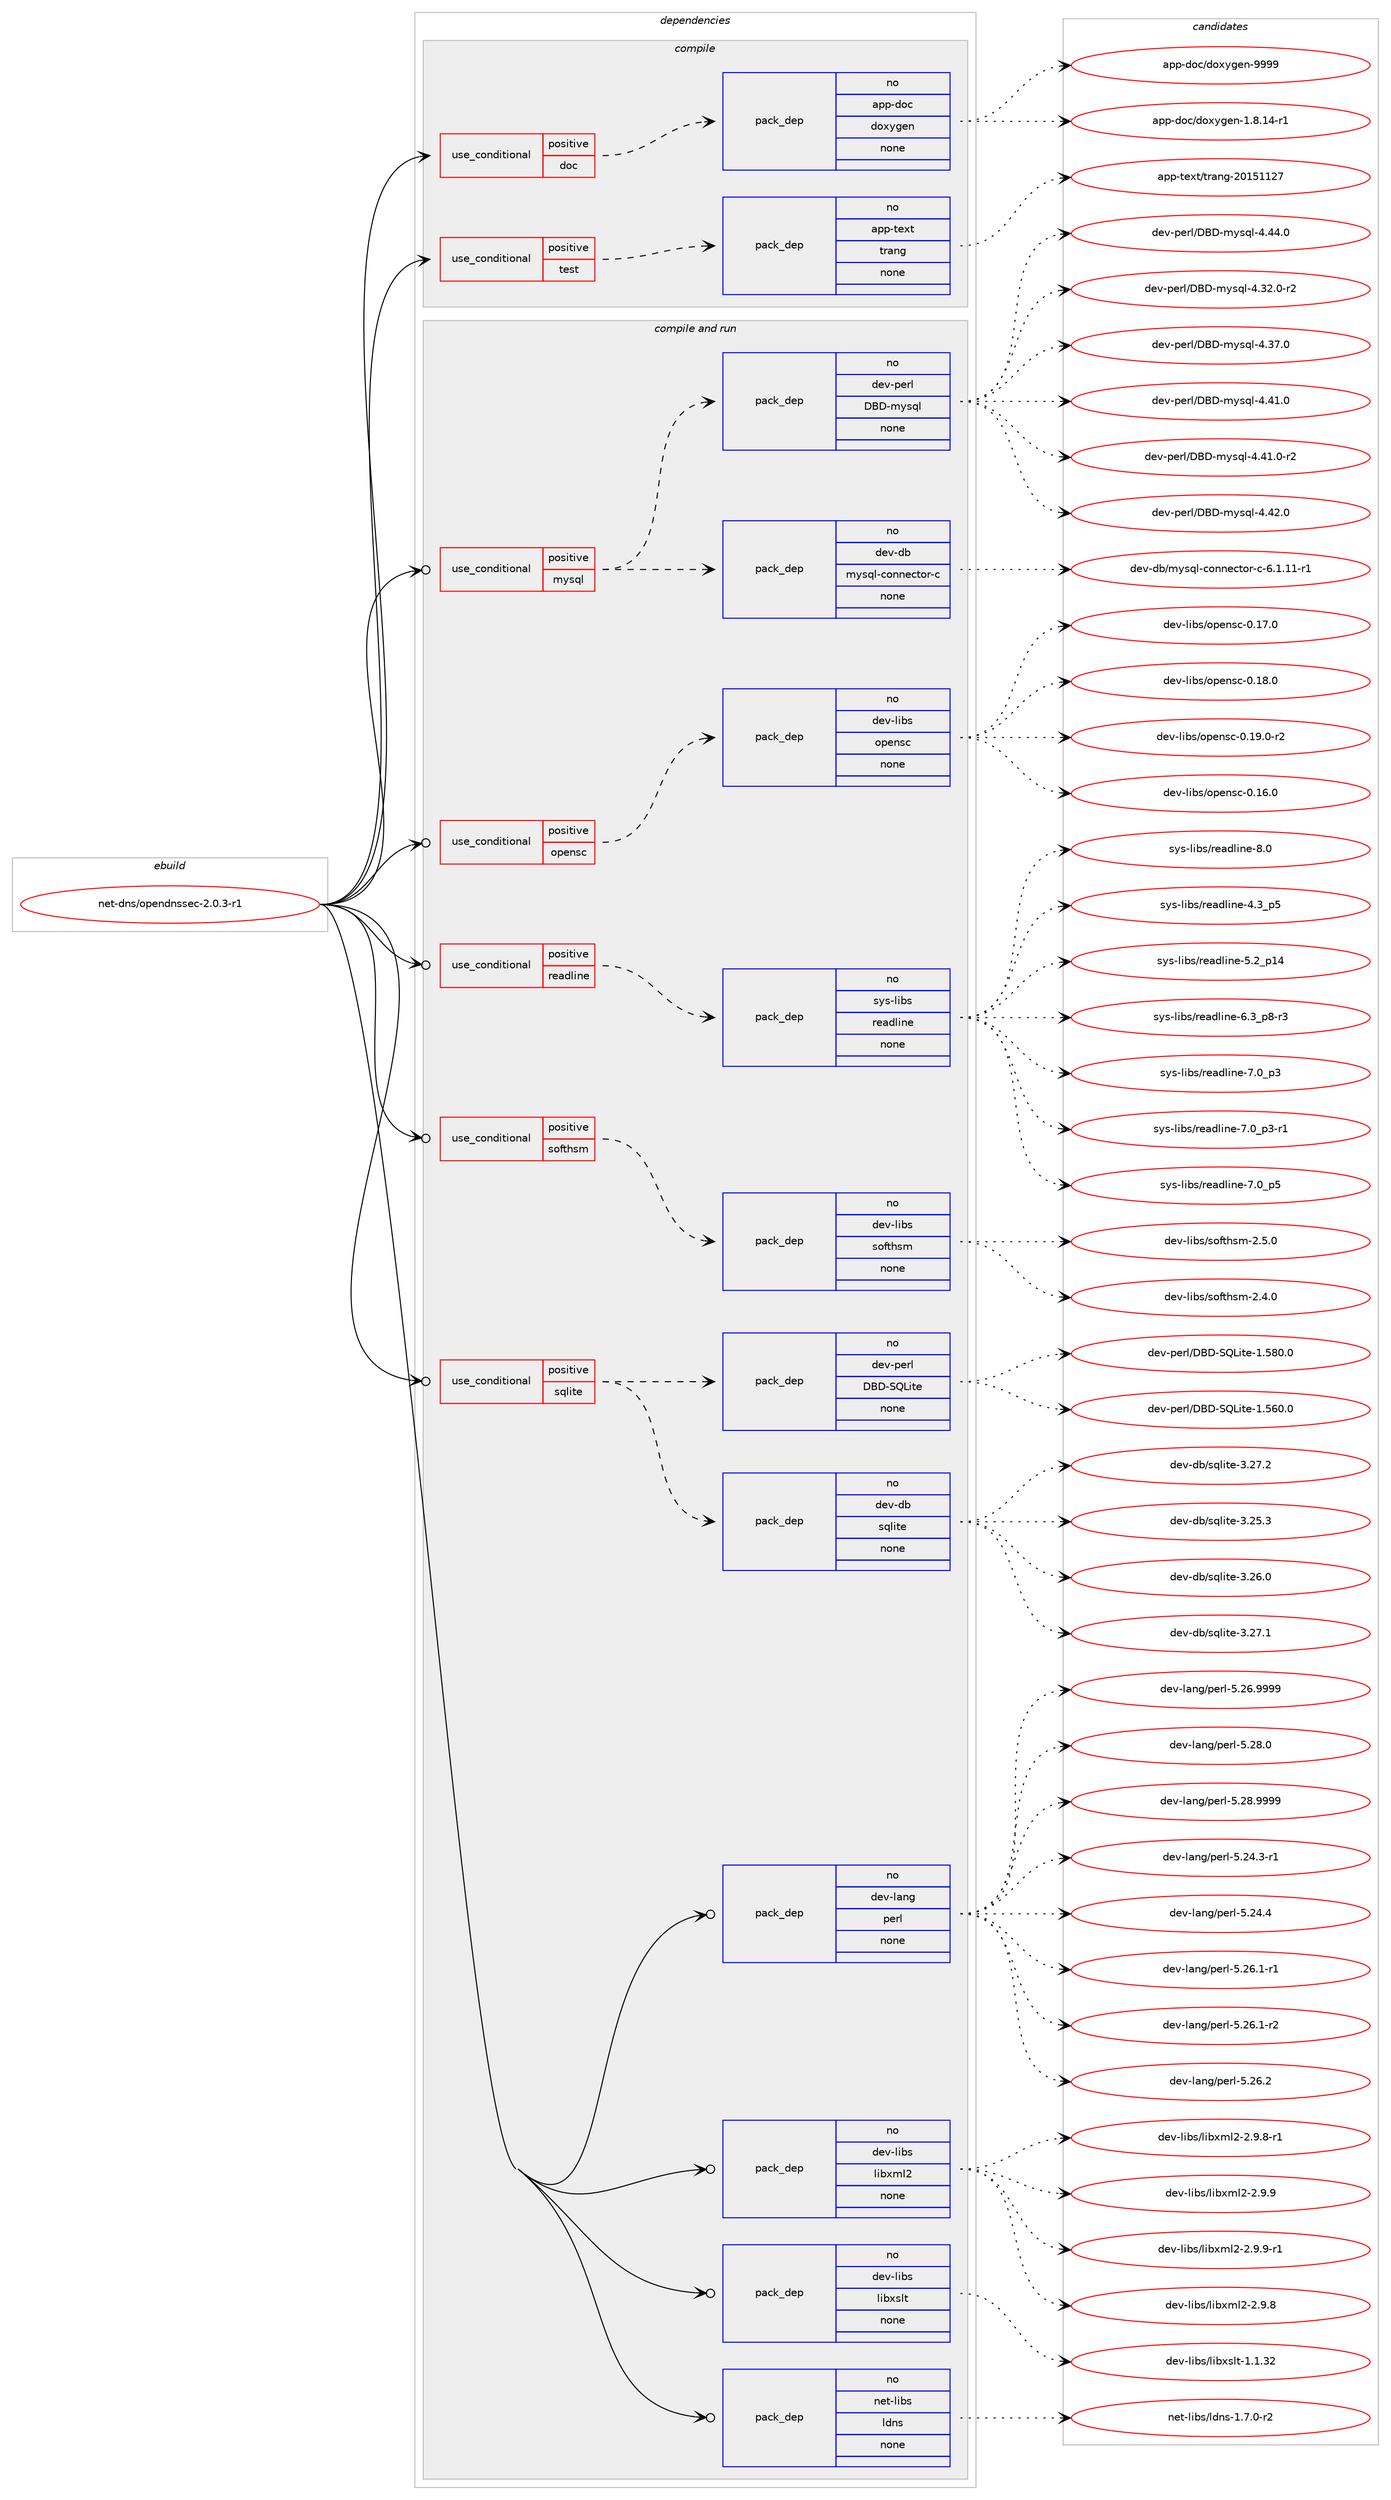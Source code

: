 digraph prolog {

# *************
# Graph options
# *************

newrank=true;
concentrate=true;
compound=true;
graph [rankdir=LR,fontname=Helvetica,fontsize=10,ranksep=1.5];#, ranksep=2.5, nodesep=0.2];
edge  [arrowhead=vee];
node  [fontname=Helvetica,fontsize=10];

# **********
# The ebuild
# **********

subgraph cluster_leftcol {
color=gray;
rank=same;
label=<<i>ebuild</i>>;
id [label="net-dns/opendnssec-2.0.3-r1", color=red, width=4, href="../net-dns/opendnssec-2.0.3-r1.svg"];
}

# ****************
# The dependencies
# ****************

subgraph cluster_midcol {
color=gray;
label=<<i>dependencies</i>>;
subgraph cluster_compile {
fillcolor="#eeeeee";
style=filled;
label=<<i>compile</i>>;
subgraph cond444020 {
dependency1651093 [label=<<TABLE BORDER="0" CELLBORDER="1" CELLSPACING="0" CELLPADDING="4"><TR><TD ROWSPAN="3" CELLPADDING="10">use_conditional</TD></TR><TR><TD>positive</TD></TR><TR><TD>doc</TD></TR></TABLE>>, shape=none, color=red];
subgraph pack1180337 {
dependency1651094 [label=<<TABLE BORDER="0" CELLBORDER="1" CELLSPACING="0" CELLPADDING="4" WIDTH="220"><TR><TD ROWSPAN="6" CELLPADDING="30">pack_dep</TD></TR><TR><TD WIDTH="110">no</TD></TR><TR><TD>app-doc</TD></TR><TR><TD>doxygen</TD></TR><TR><TD>none</TD></TR><TR><TD></TD></TR></TABLE>>, shape=none, color=blue];
}
dependency1651093:e -> dependency1651094:w [weight=20,style="dashed",arrowhead="vee"];
}
id:e -> dependency1651093:w [weight=20,style="solid",arrowhead="vee"];
subgraph cond444021 {
dependency1651095 [label=<<TABLE BORDER="0" CELLBORDER="1" CELLSPACING="0" CELLPADDING="4"><TR><TD ROWSPAN="3" CELLPADDING="10">use_conditional</TD></TR><TR><TD>positive</TD></TR><TR><TD>test</TD></TR></TABLE>>, shape=none, color=red];
subgraph pack1180338 {
dependency1651096 [label=<<TABLE BORDER="0" CELLBORDER="1" CELLSPACING="0" CELLPADDING="4" WIDTH="220"><TR><TD ROWSPAN="6" CELLPADDING="30">pack_dep</TD></TR><TR><TD WIDTH="110">no</TD></TR><TR><TD>app-text</TD></TR><TR><TD>trang</TD></TR><TR><TD>none</TD></TR><TR><TD></TD></TR></TABLE>>, shape=none, color=blue];
}
dependency1651095:e -> dependency1651096:w [weight=20,style="dashed",arrowhead="vee"];
}
id:e -> dependency1651095:w [weight=20,style="solid",arrowhead="vee"];
}
subgraph cluster_compileandrun {
fillcolor="#eeeeee";
style=filled;
label=<<i>compile and run</i>>;
subgraph cond444022 {
dependency1651097 [label=<<TABLE BORDER="0" CELLBORDER="1" CELLSPACING="0" CELLPADDING="4"><TR><TD ROWSPAN="3" CELLPADDING="10">use_conditional</TD></TR><TR><TD>positive</TD></TR><TR><TD>mysql</TD></TR></TABLE>>, shape=none, color=red];
subgraph pack1180339 {
dependency1651098 [label=<<TABLE BORDER="0" CELLBORDER="1" CELLSPACING="0" CELLPADDING="4" WIDTH="220"><TR><TD ROWSPAN="6" CELLPADDING="30">pack_dep</TD></TR><TR><TD WIDTH="110">no</TD></TR><TR><TD>dev-db</TD></TR><TR><TD>mysql-connector-c</TD></TR><TR><TD>none</TD></TR><TR><TD></TD></TR></TABLE>>, shape=none, color=blue];
}
dependency1651097:e -> dependency1651098:w [weight=20,style="dashed",arrowhead="vee"];
subgraph pack1180340 {
dependency1651099 [label=<<TABLE BORDER="0" CELLBORDER="1" CELLSPACING="0" CELLPADDING="4" WIDTH="220"><TR><TD ROWSPAN="6" CELLPADDING="30">pack_dep</TD></TR><TR><TD WIDTH="110">no</TD></TR><TR><TD>dev-perl</TD></TR><TR><TD>DBD-mysql</TD></TR><TR><TD>none</TD></TR><TR><TD></TD></TR></TABLE>>, shape=none, color=blue];
}
dependency1651097:e -> dependency1651099:w [weight=20,style="dashed",arrowhead="vee"];
}
id:e -> dependency1651097:w [weight=20,style="solid",arrowhead="odotvee"];
subgraph cond444023 {
dependency1651100 [label=<<TABLE BORDER="0" CELLBORDER="1" CELLSPACING="0" CELLPADDING="4"><TR><TD ROWSPAN="3" CELLPADDING="10">use_conditional</TD></TR><TR><TD>positive</TD></TR><TR><TD>opensc</TD></TR></TABLE>>, shape=none, color=red];
subgraph pack1180341 {
dependency1651101 [label=<<TABLE BORDER="0" CELLBORDER="1" CELLSPACING="0" CELLPADDING="4" WIDTH="220"><TR><TD ROWSPAN="6" CELLPADDING="30">pack_dep</TD></TR><TR><TD WIDTH="110">no</TD></TR><TR><TD>dev-libs</TD></TR><TR><TD>opensc</TD></TR><TR><TD>none</TD></TR><TR><TD></TD></TR></TABLE>>, shape=none, color=blue];
}
dependency1651100:e -> dependency1651101:w [weight=20,style="dashed",arrowhead="vee"];
}
id:e -> dependency1651100:w [weight=20,style="solid",arrowhead="odotvee"];
subgraph cond444024 {
dependency1651102 [label=<<TABLE BORDER="0" CELLBORDER="1" CELLSPACING="0" CELLPADDING="4"><TR><TD ROWSPAN="3" CELLPADDING="10">use_conditional</TD></TR><TR><TD>positive</TD></TR><TR><TD>readline</TD></TR></TABLE>>, shape=none, color=red];
subgraph pack1180342 {
dependency1651103 [label=<<TABLE BORDER="0" CELLBORDER="1" CELLSPACING="0" CELLPADDING="4" WIDTH="220"><TR><TD ROWSPAN="6" CELLPADDING="30">pack_dep</TD></TR><TR><TD WIDTH="110">no</TD></TR><TR><TD>sys-libs</TD></TR><TR><TD>readline</TD></TR><TR><TD>none</TD></TR><TR><TD></TD></TR></TABLE>>, shape=none, color=blue];
}
dependency1651102:e -> dependency1651103:w [weight=20,style="dashed",arrowhead="vee"];
}
id:e -> dependency1651102:w [weight=20,style="solid",arrowhead="odotvee"];
subgraph cond444025 {
dependency1651104 [label=<<TABLE BORDER="0" CELLBORDER="1" CELLSPACING="0" CELLPADDING="4"><TR><TD ROWSPAN="3" CELLPADDING="10">use_conditional</TD></TR><TR><TD>positive</TD></TR><TR><TD>softhsm</TD></TR></TABLE>>, shape=none, color=red];
subgraph pack1180343 {
dependency1651105 [label=<<TABLE BORDER="0" CELLBORDER="1" CELLSPACING="0" CELLPADDING="4" WIDTH="220"><TR><TD ROWSPAN="6" CELLPADDING="30">pack_dep</TD></TR><TR><TD WIDTH="110">no</TD></TR><TR><TD>dev-libs</TD></TR><TR><TD>softhsm</TD></TR><TR><TD>none</TD></TR><TR><TD></TD></TR></TABLE>>, shape=none, color=blue];
}
dependency1651104:e -> dependency1651105:w [weight=20,style="dashed",arrowhead="vee"];
}
id:e -> dependency1651104:w [weight=20,style="solid",arrowhead="odotvee"];
subgraph cond444026 {
dependency1651106 [label=<<TABLE BORDER="0" CELLBORDER="1" CELLSPACING="0" CELLPADDING="4"><TR><TD ROWSPAN="3" CELLPADDING="10">use_conditional</TD></TR><TR><TD>positive</TD></TR><TR><TD>sqlite</TD></TR></TABLE>>, shape=none, color=red];
subgraph pack1180344 {
dependency1651107 [label=<<TABLE BORDER="0" CELLBORDER="1" CELLSPACING="0" CELLPADDING="4" WIDTH="220"><TR><TD ROWSPAN="6" CELLPADDING="30">pack_dep</TD></TR><TR><TD WIDTH="110">no</TD></TR><TR><TD>dev-db</TD></TR><TR><TD>sqlite</TD></TR><TR><TD>none</TD></TR><TR><TD></TD></TR></TABLE>>, shape=none, color=blue];
}
dependency1651106:e -> dependency1651107:w [weight=20,style="dashed",arrowhead="vee"];
subgraph pack1180345 {
dependency1651108 [label=<<TABLE BORDER="0" CELLBORDER="1" CELLSPACING="0" CELLPADDING="4" WIDTH="220"><TR><TD ROWSPAN="6" CELLPADDING="30">pack_dep</TD></TR><TR><TD WIDTH="110">no</TD></TR><TR><TD>dev-perl</TD></TR><TR><TD>DBD-SQLite</TD></TR><TR><TD>none</TD></TR><TR><TD></TD></TR></TABLE>>, shape=none, color=blue];
}
dependency1651106:e -> dependency1651108:w [weight=20,style="dashed",arrowhead="vee"];
}
id:e -> dependency1651106:w [weight=20,style="solid",arrowhead="odotvee"];
subgraph pack1180346 {
dependency1651109 [label=<<TABLE BORDER="0" CELLBORDER="1" CELLSPACING="0" CELLPADDING="4" WIDTH="220"><TR><TD ROWSPAN="6" CELLPADDING="30">pack_dep</TD></TR><TR><TD WIDTH="110">no</TD></TR><TR><TD>dev-lang</TD></TR><TR><TD>perl</TD></TR><TR><TD>none</TD></TR><TR><TD></TD></TR></TABLE>>, shape=none, color=blue];
}
id:e -> dependency1651109:w [weight=20,style="solid",arrowhead="odotvee"];
subgraph pack1180347 {
dependency1651110 [label=<<TABLE BORDER="0" CELLBORDER="1" CELLSPACING="0" CELLPADDING="4" WIDTH="220"><TR><TD ROWSPAN="6" CELLPADDING="30">pack_dep</TD></TR><TR><TD WIDTH="110">no</TD></TR><TR><TD>dev-libs</TD></TR><TR><TD>libxml2</TD></TR><TR><TD>none</TD></TR><TR><TD></TD></TR></TABLE>>, shape=none, color=blue];
}
id:e -> dependency1651110:w [weight=20,style="solid",arrowhead="odotvee"];
subgraph pack1180348 {
dependency1651111 [label=<<TABLE BORDER="0" CELLBORDER="1" CELLSPACING="0" CELLPADDING="4" WIDTH="220"><TR><TD ROWSPAN="6" CELLPADDING="30">pack_dep</TD></TR><TR><TD WIDTH="110">no</TD></TR><TR><TD>dev-libs</TD></TR><TR><TD>libxslt</TD></TR><TR><TD>none</TD></TR><TR><TD></TD></TR></TABLE>>, shape=none, color=blue];
}
id:e -> dependency1651111:w [weight=20,style="solid",arrowhead="odotvee"];
subgraph pack1180349 {
dependency1651112 [label=<<TABLE BORDER="0" CELLBORDER="1" CELLSPACING="0" CELLPADDING="4" WIDTH="220"><TR><TD ROWSPAN="6" CELLPADDING="30">pack_dep</TD></TR><TR><TD WIDTH="110">no</TD></TR><TR><TD>net-libs</TD></TR><TR><TD>ldns</TD></TR><TR><TD>none</TD></TR><TR><TD></TD></TR></TABLE>>, shape=none, color=blue];
}
id:e -> dependency1651112:w [weight=20,style="solid",arrowhead="odotvee"];
}
subgraph cluster_run {
fillcolor="#eeeeee";
style=filled;
label=<<i>run</i>>;
}
}

# **************
# The candidates
# **************

subgraph cluster_choices {
rank=same;
color=gray;
label=<<i>candidates</i>>;

subgraph choice1180337 {
color=black;
nodesep=1;
choice97112112451001119947100111120121103101110454946564649524511449 [label="app-doc/doxygen-1.8.14-r1", color=red, width=4,href="../app-doc/doxygen-1.8.14-r1.svg"];
choice971121124510011199471001111201211031011104557575757 [label="app-doc/doxygen-9999", color=red, width=4,href="../app-doc/doxygen-9999.svg"];
dependency1651094:e -> choice97112112451001119947100111120121103101110454946564649524511449:w [style=dotted,weight="100"];
dependency1651094:e -> choice971121124510011199471001111201211031011104557575757:w [style=dotted,weight="100"];
}
subgraph choice1180338 {
color=black;
nodesep=1;
choice97112112451161011201164711611497110103455048495349495055 [label="app-text/trang-20151127", color=red, width=4,href="../app-text/trang-20151127.svg"];
dependency1651096:e -> choice97112112451161011201164711611497110103455048495349495055:w [style=dotted,weight="100"];
}
subgraph choice1180339 {
color=black;
nodesep=1;
choice1001011184510098471091211151131084599111110110101991161111144599455446494649494511449 [label="dev-db/mysql-connector-c-6.1.11-r1", color=red, width=4,href="../dev-db/mysql-connector-c-6.1.11-r1.svg"];
dependency1651098:e -> choice1001011184510098471091211151131084599111110110101991161111144599455446494649494511449:w [style=dotted,weight="100"];
}
subgraph choice1180340 {
color=black;
nodesep=1;
choice100101118451121011141084768666845109121115113108455246515046484511450 [label="dev-perl/DBD-mysql-4.32.0-r2", color=red, width=4,href="../dev-perl/DBD-mysql-4.32.0-r2.svg"];
choice10010111845112101114108476866684510912111511310845524651554648 [label="dev-perl/DBD-mysql-4.37.0", color=red, width=4,href="../dev-perl/DBD-mysql-4.37.0.svg"];
choice10010111845112101114108476866684510912111511310845524652494648 [label="dev-perl/DBD-mysql-4.41.0", color=red, width=4,href="../dev-perl/DBD-mysql-4.41.0.svg"];
choice100101118451121011141084768666845109121115113108455246524946484511450 [label="dev-perl/DBD-mysql-4.41.0-r2", color=red, width=4,href="../dev-perl/DBD-mysql-4.41.0-r2.svg"];
choice10010111845112101114108476866684510912111511310845524652504648 [label="dev-perl/DBD-mysql-4.42.0", color=red, width=4,href="../dev-perl/DBD-mysql-4.42.0.svg"];
choice10010111845112101114108476866684510912111511310845524652524648 [label="dev-perl/DBD-mysql-4.44.0", color=red, width=4,href="../dev-perl/DBD-mysql-4.44.0.svg"];
dependency1651099:e -> choice100101118451121011141084768666845109121115113108455246515046484511450:w [style=dotted,weight="100"];
dependency1651099:e -> choice10010111845112101114108476866684510912111511310845524651554648:w [style=dotted,weight="100"];
dependency1651099:e -> choice10010111845112101114108476866684510912111511310845524652494648:w [style=dotted,weight="100"];
dependency1651099:e -> choice100101118451121011141084768666845109121115113108455246524946484511450:w [style=dotted,weight="100"];
dependency1651099:e -> choice10010111845112101114108476866684510912111511310845524652504648:w [style=dotted,weight="100"];
dependency1651099:e -> choice10010111845112101114108476866684510912111511310845524652524648:w [style=dotted,weight="100"];
}
subgraph choice1180341 {
color=black;
nodesep=1;
choice1001011184510810598115471111121011101159945484649544648 [label="dev-libs/opensc-0.16.0", color=red, width=4,href="../dev-libs/opensc-0.16.0.svg"];
choice1001011184510810598115471111121011101159945484649554648 [label="dev-libs/opensc-0.17.0", color=red, width=4,href="../dev-libs/opensc-0.17.0.svg"];
choice1001011184510810598115471111121011101159945484649564648 [label="dev-libs/opensc-0.18.0", color=red, width=4,href="../dev-libs/opensc-0.18.0.svg"];
choice10010111845108105981154711111210111011599454846495746484511450 [label="dev-libs/opensc-0.19.0-r2", color=red, width=4,href="../dev-libs/opensc-0.19.0-r2.svg"];
dependency1651101:e -> choice1001011184510810598115471111121011101159945484649544648:w [style=dotted,weight="100"];
dependency1651101:e -> choice1001011184510810598115471111121011101159945484649554648:w [style=dotted,weight="100"];
dependency1651101:e -> choice1001011184510810598115471111121011101159945484649564648:w [style=dotted,weight="100"];
dependency1651101:e -> choice10010111845108105981154711111210111011599454846495746484511450:w [style=dotted,weight="100"];
}
subgraph choice1180342 {
color=black;
nodesep=1;
choice11512111545108105981154711410197100108105110101455246519511253 [label="sys-libs/readline-4.3_p5", color=red, width=4,href="../sys-libs/readline-4.3_p5.svg"];
choice1151211154510810598115471141019710010810511010145534650951124952 [label="sys-libs/readline-5.2_p14", color=red, width=4,href="../sys-libs/readline-5.2_p14.svg"];
choice115121115451081059811547114101971001081051101014554465195112564511451 [label="sys-libs/readline-6.3_p8-r3", color=red, width=4,href="../sys-libs/readline-6.3_p8-r3.svg"];
choice11512111545108105981154711410197100108105110101455546489511251 [label="sys-libs/readline-7.0_p3", color=red, width=4,href="../sys-libs/readline-7.0_p3.svg"];
choice115121115451081059811547114101971001081051101014555464895112514511449 [label="sys-libs/readline-7.0_p3-r1", color=red, width=4,href="../sys-libs/readline-7.0_p3-r1.svg"];
choice11512111545108105981154711410197100108105110101455546489511253 [label="sys-libs/readline-7.0_p5", color=red, width=4,href="../sys-libs/readline-7.0_p5.svg"];
choice1151211154510810598115471141019710010810511010145564648 [label="sys-libs/readline-8.0", color=red, width=4,href="../sys-libs/readline-8.0.svg"];
dependency1651103:e -> choice11512111545108105981154711410197100108105110101455246519511253:w [style=dotted,weight="100"];
dependency1651103:e -> choice1151211154510810598115471141019710010810511010145534650951124952:w [style=dotted,weight="100"];
dependency1651103:e -> choice115121115451081059811547114101971001081051101014554465195112564511451:w [style=dotted,weight="100"];
dependency1651103:e -> choice11512111545108105981154711410197100108105110101455546489511251:w [style=dotted,weight="100"];
dependency1651103:e -> choice115121115451081059811547114101971001081051101014555464895112514511449:w [style=dotted,weight="100"];
dependency1651103:e -> choice11512111545108105981154711410197100108105110101455546489511253:w [style=dotted,weight="100"];
dependency1651103:e -> choice1151211154510810598115471141019710010810511010145564648:w [style=dotted,weight="100"];
}
subgraph choice1180343 {
color=black;
nodesep=1;
choice100101118451081059811547115111102116104115109455046524648 [label="dev-libs/softhsm-2.4.0", color=red, width=4,href="../dev-libs/softhsm-2.4.0.svg"];
choice100101118451081059811547115111102116104115109455046534648 [label="dev-libs/softhsm-2.5.0", color=red, width=4,href="../dev-libs/softhsm-2.5.0.svg"];
dependency1651105:e -> choice100101118451081059811547115111102116104115109455046524648:w [style=dotted,weight="100"];
dependency1651105:e -> choice100101118451081059811547115111102116104115109455046534648:w [style=dotted,weight="100"];
}
subgraph choice1180344 {
color=black;
nodesep=1;
choice10010111845100984711511310810511610145514650534651 [label="dev-db/sqlite-3.25.3", color=red, width=4,href="../dev-db/sqlite-3.25.3.svg"];
choice10010111845100984711511310810511610145514650544648 [label="dev-db/sqlite-3.26.0", color=red, width=4,href="../dev-db/sqlite-3.26.0.svg"];
choice10010111845100984711511310810511610145514650554649 [label="dev-db/sqlite-3.27.1", color=red, width=4,href="../dev-db/sqlite-3.27.1.svg"];
choice10010111845100984711511310810511610145514650554650 [label="dev-db/sqlite-3.27.2", color=red, width=4,href="../dev-db/sqlite-3.27.2.svg"];
dependency1651107:e -> choice10010111845100984711511310810511610145514650534651:w [style=dotted,weight="100"];
dependency1651107:e -> choice10010111845100984711511310810511610145514650544648:w [style=dotted,weight="100"];
dependency1651107:e -> choice10010111845100984711511310810511610145514650554649:w [style=dotted,weight="100"];
dependency1651107:e -> choice10010111845100984711511310810511610145514650554650:w [style=dotted,weight="100"];
}
subgraph choice1180345 {
color=black;
nodesep=1;
choice1001011184511210111410847686668458381761051161014549465354484648 [label="dev-perl/DBD-SQLite-1.560.0", color=red, width=4,href="../dev-perl/DBD-SQLite-1.560.0.svg"];
choice1001011184511210111410847686668458381761051161014549465356484648 [label="dev-perl/DBD-SQLite-1.580.0", color=red, width=4,href="../dev-perl/DBD-SQLite-1.580.0.svg"];
dependency1651108:e -> choice1001011184511210111410847686668458381761051161014549465354484648:w [style=dotted,weight="100"];
dependency1651108:e -> choice1001011184511210111410847686668458381761051161014549465356484648:w [style=dotted,weight="100"];
}
subgraph choice1180346 {
color=black;
nodesep=1;
choice100101118451089711010347112101114108455346505246514511449 [label="dev-lang/perl-5.24.3-r1", color=red, width=4,href="../dev-lang/perl-5.24.3-r1.svg"];
choice10010111845108971101034711210111410845534650524652 [label="dev-lang/perl-5.24.4", color=red, width=4,href="../dev-lang/perl-5.24.4.svg"];
choice100101118451089711010347112101114108455346505446494511449 [label="dev-lang/perl-5.26.1-r1", color=red, width=4,href="../dev-lang/perl-5.26.1-r1.svg"];
choice100101118451089711010347112101114108455346505446494511450 [label="dev-lang/perl-5.26.1-r2", color=red, width=4,href="../dev-lang/perl-5.26.1-r2.svg"];
choice10010111845108971101034711210111410845534650544650 [label="dev-lang/perl-5.26.2", color=red, width=4,href="../dev-lang/perl-5.26.2.svg"];
choice10010111845108971101034711210111410845534650544657575757 [label="dev-lang/perl-5.26.9999", color=red, width=4,href="../dev-lang/perl-5.26.9999.svg"];
choice10010111845108971101034711210111410845534650564648 [label="dev-lang/perl-5.28.0", color=red, width=4,href="../dev-lang/perl-5.28.0.svg"];
choice10010111845108971101034711210111410845534650564657575757 [label="dev-lang/perl-5.28.9999", color=red, width=4,href="../dev-lang/perl-5.28.9999.svg"];
dependency1651109:e -> choice100101118451089711010347112101114108455346505246514511449:w [style=dotted,weight="100"];
dependency1651109:e -> choice10010111845108971101034711210111410845534650524652:w [style=dotted,weight="100"];
dependency1651109:e -> choice100101118451089711010347112101114108455346505446494511449:w [style=dotted,weight="100"];
dependency1651109:e -> choice100101118451089711010347112101114108455346505446494511450:w [style=dotted,weight="100"];
dependency1651109:e -> choice10010111845108971101034711210111410845534650544650:w [style=dotted,weight="100"];
dependency1651109:e -> choice10010111845108971101034711210111410845534650544657575757:w [style=dotted,weight="100"];
dependency1651109:e -> choice10010111845108971101034711210111410845534650564648:w [style=dotted,weight="100"];
dependency1651109:e -> choice10010111845108971101034711210111410845534650564657575757:w [style=dotted,weight="100"];
}
subgraph choice1180347 {
color=black;
nodesep=1;
choice1001011184510810598115471081059812010910850455046574656 [label="dev-libs/libxml2-2.9.8", color=red, width=4,href="../dev-libs/libxml2-2.9.8.svg"];
choice10010111845108105981154710810598120109108504550465746564511449 [label="dev-libs/libxml2-2.9.8-r1", color=red, width=4,href="../dev-libs/libxml2-2.9.8-r1.svg"];
choice1001011184510810598115471081059812010910850455046574657 [label="dev-libs/libxml2-2.9.9", color=red, width=4,href="../dev-libs/libxml2-2.9.9.svg"];
choice10010111845108105981154710810598120109108504550465746574511449 [label="dev-libs/libxml2-2.9.9-r1", color=red, width=4,href="../dev-libs/libxml2-2.9.9-r1.svg"];
dependency1651110:e -> choice1001011184510810598115471081059812010910850455046574656:w [style=dotted,weight="100"];
dependency1651110:e -> choice10010111845108105981154710810598120109108504550465746564511449:w [style=dotted,weight="100"];
dependency1651110:e -> choice1001011184510810598115471081059812010910850455046574657:w [style=dotted,weight="100"];
dependency1651110:e -> choice10010111845108105981154710810598120109108504550465746574511449:w [style=dotted,weight="100"];
}
subgraph choice1180348 {
color=black;
nodesep=1;
choice1001011184510810598115471081059812011510811645494649465150 [label="dev-libs/libxslt-1.1.32", color=red, width=4,href="../dev-libs/libxslt-1.1.32.svg"];
dependency1651111:e -> choice1001011184510810598115471081059812011510811645494649465150:w [style=dotted,weight="100"];
}
subgraph choice1180349 {
color=black;
nodesep=1;
choice1101011164510810598115471081001101154549465546484511450 [label="net-libs/ldns-1.7.0-r2", color=red, width=4,href="../net-libs/ldns-1.7.0-r2.svg"];
dependency1651112:e -> choice1101011164510810598115471081001101154549465546484511450:w [style=dotted,weight="100"];
}
}

}
